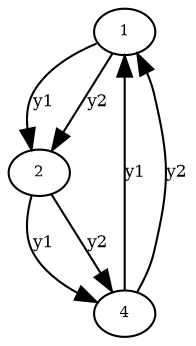 digraph H2 {
"H2v1" [label="1",fontsize=7,width=.01,height=.01];
"H2v1" -> "H2v2" [label="y1",fontsize=8];
"H2v1" -> "H2v2" [label="y2",fontsize=8];
"H2v2" [label="2",fontsize=7,width=.01,height=.01];
"H2v2" -> "H2v4" [label="y1",fontsize=8];
"H2v2" -> "H2v4" [label="y2",fontsize=8];
"H2v4" [label="4",fontsize=7,width=.01,height=.01];
"H2v4" -> "H2v1" [label="y1",fontsize=8];
"H2v4" -> "H2v1" [label="y2",fontsize=8];
}

